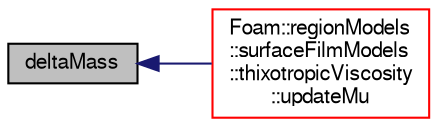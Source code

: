 digraph "deltaMass"
{
  bgcolor="transparent";
  edge [fontname="FreeSans",fontsize="10",labelfontname="FreeSans",labelfontsize="10"];
  node [fontname="FreeSans",fontsize="10",shape=record];
  rankdir="LR";
  Node3851 [label="deltaMass",height=0.2,width=0.4,color="black", fillcolor="grey75", style="filled", fontcolor="black"];
  Node3851 -> Node3852 [dir="back",color="midnightblue",fontsize="10",style="solid",fontname="FreeSans"];
  Node3852 [label="Foam::regionModels\l::surfaceFilmModels\l::thixotropicViscosity\l::updateMu",height=0.2,width=0.4,color="red",URL="$a29146.html#a28ec23b27f8a8a75361836ef4b17129e",tooltip="Update the viscosity. "];
}
